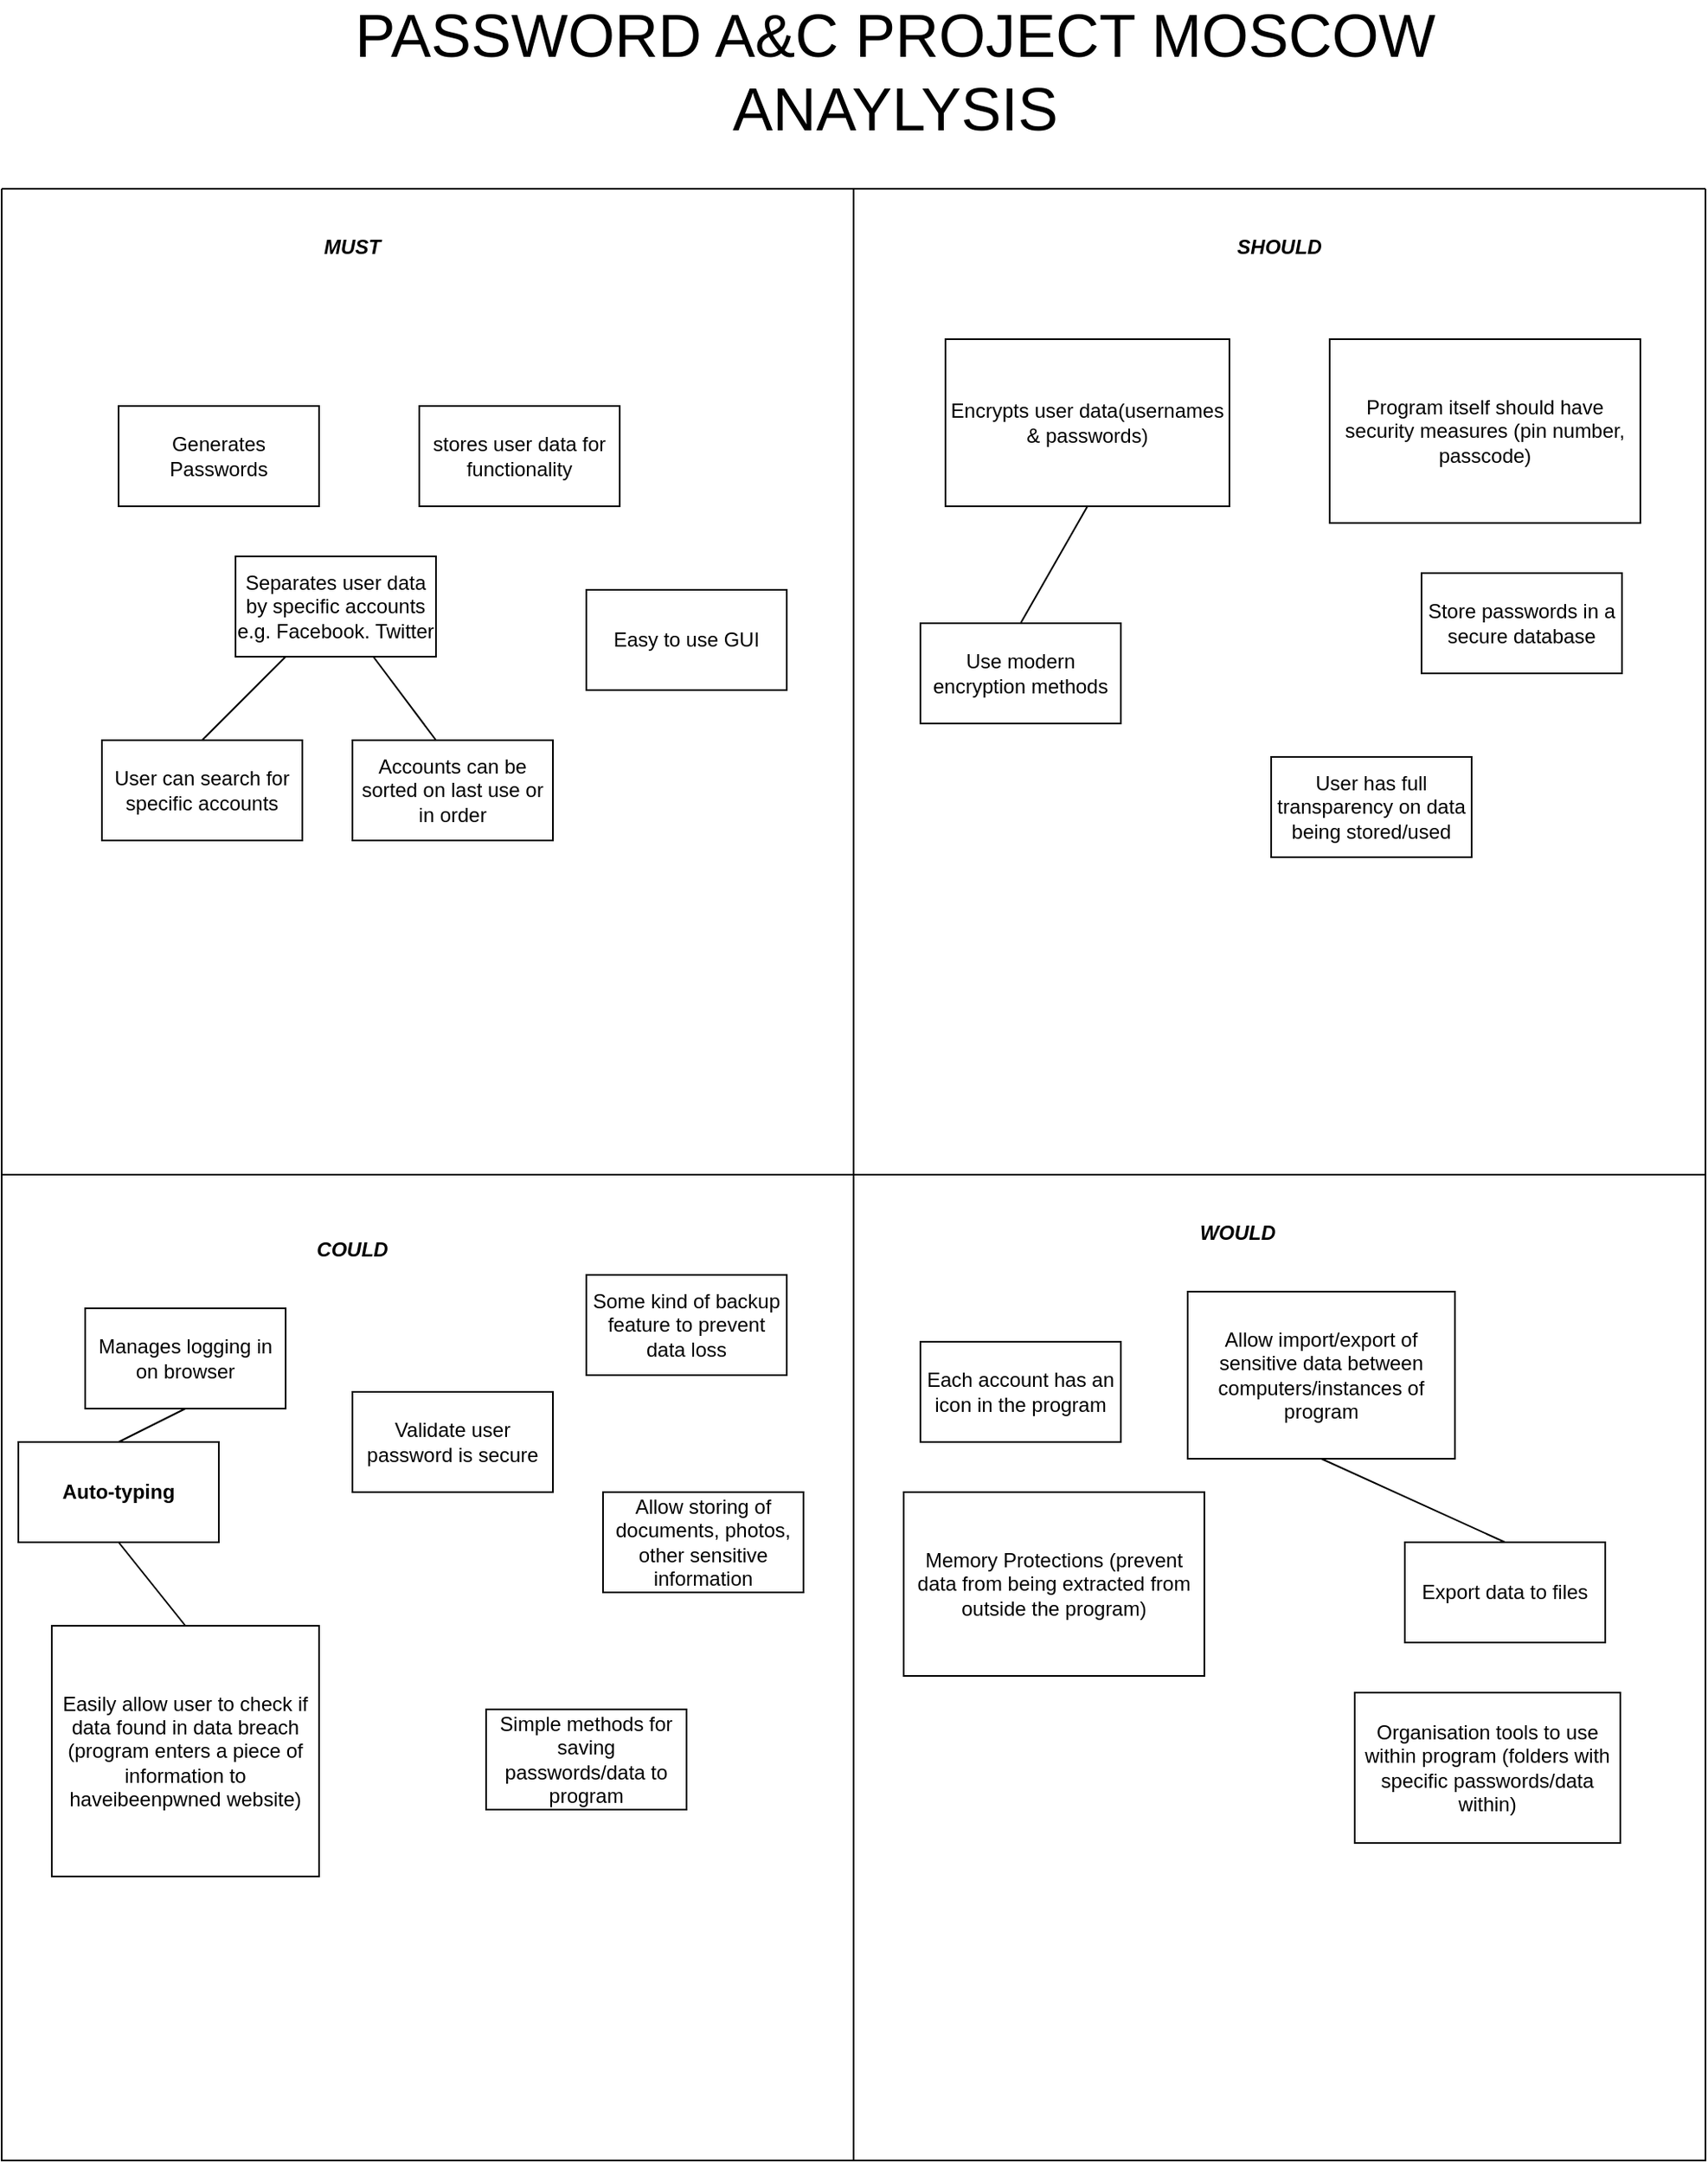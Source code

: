<mxfile version="15.5.9" type="device"><diagram id="iugqtLAeeuTpLH0peZm3" name="Page-1"><mxGraphModel dx="4013" dy="2816" grid="1" gridSize="10" guides="1" tooltips="1" connect="1" arrows="1" fold="1" page="1" pageScale="1" pageWidth="827" pageHeight="1169" math="0" shadow="0"><root><mxCell id="0"/><mxCell id="1" parent="0"/><mxCell id="uNhz1yApPwwfruc-Z9zB-2" value="" style="swimlane;startSize=0;" vertex="1" parent="1"><mxGeometry x="-190" y="60" width="510" height="590" as="geometry"/></mxCell><mxCell id="uNhz1yApPwwfruc-Z9zB-19" value="MUST" style="text;html=1;strokeColor=none;fillColor=none;align=center;verticalAlign=middle;whiteSpace=wrap;rounded=0;fontStyle=3" vertex="1" parent="uNhz1yApPwwfruc-Z9zB-2"><mxGeometry x="180" y="20" width="60" height="30" as="geometry"/></mxCell><mxCell id="uNhz1yApPwwfruc-Z9zB-8" value="Generates Passwords" style="rounded=0;whiteSpace=wrap;html=1;" vertex="1" parent="uNhz1yApPwwfruc-Z9zB-2"><mxGeometry x="70" y="130" width="120" height="60" as="geometry"/></mxCell><mxCell id="uNhz1yApPwwfruc-Z9zB-12" value="stores user data for functionality" style="rounded=0;whiteSpace=wrap;html=1;" vertex="1" parent="uNhz1yApPwwfruc-Z9zB-2"><mxGeometry x="250" y="130" width="120" height="60" as="geometry"/></mxCell><mxCell id="uNhz1yApPwwfruc-Z9zB-29" value="" style="group" vertex="1" connectable="0" parent="uNhz1yApPwwfruc-Z9zB-2"><mxGeometry x="60" y="220" width="270" height="170" as="geometry"/></mxCell><mxCell id="uNhz1yApPwwfruc-Z9zB-10" value="Separates user data by specific accounts e.g. Facebook. Twitter" style="rounded=0;whiteSpace=wrap;html=1;" vertex="1" parent="uNhz1yApPwwfruc-Z9zB-29"><mxGeometry x="80" width="120" height="60" as="geometry"/></mxCell><mxCell id="uNhz1yApPwwfruc-Z9zB-13" value="User can search for specific accounts" style="rounded=0;whiteSpace=wrap;html=1;" vertex="1" parent="uNhz1yApPwwfruc-Z9zB-29"><mxGeometry y="110" width="120" height="60" as="geometry"/></mxCell><mxCell id="uNhz1yApPwwfruc-Z9zB-14" value="Accounts can be sorted on last use or in order" style="rounded=0;whiteSpace=wrap;html=1;" vertex="1" parent="uNhz1yApPwwfruc-Z9zB-29"><mxGeometry x="150" y="110" width="120" height="60" as="geometry"/></mxCell><mxCell id="uNhz1yApPwwfruc-Z9zB-26" value="" style="endArrow=none;html=1;rounded=0;fontSize=12;" edge="1" parent="uNhz1yApPwwfruc-Z9zB-29"><mxGeometry width="50" height="50" relative="1" as="geometry"><mxPoint x="60" y="110" as="sourcePoint"/><mxPoint x="110" y="60" as="targetPoint"/></mxGeometry></mxCell><mxCell id="uNhz1yApPwwfruc-Z9zB-27" value="" style="endArrow=none;html=1;rounded=0;fontSize=12;" edge="1" parent="uNhz1yApPwwfruc-Z9zB-29" target="uNhz1yApPwwfruc-Z9zB-10"><mxGeometry width="50" height="50" relative="1" as="geometry"><mxPoint x="200" y="110" as="sourcePoint"/><mxPoint x="250" y="60" as="targetPoint"/></mxGeometry></mxCell><mxCell id="uNhz1yApPwwfruc-Z9zB-44" value="Easy to use GUI" style="rounded=0;whiteSpace=wrap;html=1;fontSize=12;" vertex="1" parent="uNhz1yApPwwfruc-Z9zB-2"><mxGeometry x="350" y="240" width="120" height="60" as="geometry"/></mxCell><mxCell id="uNhz1yApPwwfruc-Z9zB-3" value="" style="swimlane;startSize=0;" vertex="1" parent="1"><mxGeometry x="320" y="60" width="510" height="590" as="geometry"/></mxCell><mxCell id="uNhz1yApPwwfruc-Z9zB-16" value="&lt;span&gt;SHOULD&lt;/span&gt;" style="text;html=1;strokeColor=none;fillColor=none;align=center;verticalAlign=middle;whiteSpace=wrap;rounded=0;fontStyle=3" vertex="1" parent="uNhz1yApPwwfruc-Z9zB-3"><mxGeometry x="225" y="20" width="60" height="30" as="geometry"/></mxCell><mxCell id="uNhz1yApPwwfruc-Z9zB-9" value="Encrypts user data(usernames &amp;amp; passwords)" style="rounded=0;whiteSpace=wrap;html=1;" vertex="1" parent="uNhz1yApPwwfruc-Z9zB-3"><mxGeometry x="55" y="90" width="170" height="100" as="geometry"/></mxCell><mxCell id="uNhz1yApPwwfruc-Z9zB-28" value="Program itself should have security measures (pin number, passcode)" style="rounded=0;whiteSpace=wrap;html=1;fontSize=12;" vertex="1" parent="uNhz1yApPwwfruc-Z9zB-3"><mxGeometry x="285" y="90" width="186" height="110" as="geometry"/></mxCell><mxCell id="uNhz1yApPwwfruc-Z9zB-43" value="Store passwords in a secure database" style="rounded=0;whiteSpace=wrap;html=1;fontSize=12;" vertex="1" parent="uNhz1yApPwwfruc-Z9zB-3"><mxGeometry x="340" y="230" width="120" height="60" as="geometry"/></mxCell><mxCell id="uNhz1yApPwwfruc-Z9zB-45" value="User has full transparency on data being stored/used" style="rounded=0;whiteSpace=wrap;html=1;fontSize=12;" vertex="1" parent="uNhz1yApPwwfruc-Z9zB-3"><mxGeometry x="250" y="340" width="120" height="60" as="geometry"/></mxCell><mxCell id="uNhz1yApPwwfruc-Z9zB-53" value="Use modern encryption methods" style="rounded=0;whiteSpace=wrap;html=1;fontSize=12;" vertex="1" parent="uNhz1yApPwwfruc-Z9zB-3"><mxGeometry x="40" y="260" width="120" height="60" as="geometry"/></mxCell><mxCell id="uNhz1yApPwwfruc-Z9zB-54" value="" style="endArrow=none;html=1;rounded=0;fontSize=12;entryX=0.5;entryY=1;entryDx=0;entryDy=0;exitX=0.5;exitY=0;exitDx=0;exitDy=0;" edge="1" parent="uNhz1yApPwwfruc-Z9zB-3" source="uNhz1yApPwwfruc-Z9zB-53" target="uNhz1yApPwwfruc-Z9zB-9"><mxGeometry width="50" height="50" relative="1" as="geometry"><mxPoint x="360" y="500" as="sourcePoint"/><mxPoint x="410" y="450" as="targetPoint"/></mxGeometry></mxCell><mxCell id="uNhz1yApPwwfruc-Z9zB-6" value="" style="swimlane;startSize=0;" vertex="1" parent="1"><mxGeometry x="-190" y="650" width="510" height="590" as="geometry"/></mxCell><mxCell id="uNhz1yApPwwfruc-Z9zB-20" value="COULD" style="text;html=1;strokeColor=none;fillColor=none;align=center;verticalAlign=middle;whiteSpace=wrap;rounded=0;fontStyle=3" vertex="1" parent="uNhz1yApPwwfruc-Z9zB-6"><mxGeometry x="180" y="30" width="60" height="30" as="geometry"/></mxCell><mxCell id="uNhz1yApPwwfruc-Z9zB-23" value="Validate user password is secure" style="rounded=0;whiteSpace=wrap;html=1;fontSize=12;" vertex="1" parent="uNhz1yApPwwfruc-Z9zB-6"><mxGeometry x="210" y="130" width="120" height="60" as="geometry"/></mxCell><mxCell id="uNhz1yApPwwfruc-Z9zB-30" value="Allow storing of documents, photos, other sensitive information" style="rounded=0;whiteSpace=wrap;html=1;fontSize=12;" vertex="1" parent="uNhz1yApPwwfruc-Z9zB-6"><mxGeometry x="360" y="190" width="120" height="60" as="geometry"/></mxCell><mxCell id="uNhz1yApPwwfruc-Z9zB-31" value="Some kind of backup feature to prevent data loss" style="rounded=0;whiteSpace=wrap;html=1;fontSize=12;" vertex="1" parent="uNhz1yApPwwfruc-Z9zB-6"><mxGeometry x="350" y="60" width="120" height="60" as="geometry"/></mxCell><mxCell id="uNhz1yApPwwfruc-Z9zB-37" value="" style="group" vertex="1" connectable="0" parent="uNhz1yApPwwfruc-Z9zB-6"><mxGeometry x="10" y="80" width="180" height="340" as="geometry"/></mxCell><mxCell id="uNhz1yApPwwfruc-Z9zB-11" value="Manages logging in on browser" style="rounded=0;whiteSpace=wrap;html=1;" vertex="1" parent="uNhz1yApPwwfruc-Z9zB-37"><mxGeometry x="40" width="120" height="60" as="geometry"/></mxCell><mxCell id="uNhz1yApPwwfruc-Z9zB-33" value="&lt;b&gt;Auto-typing&lt;/b&gt;" style="rounded=0;whiteSpace=wrap;html=1;fontSize=12;" vertex="1" parent="uNhz1yApPwwfruc-Z9zB-37"><mxGeometry y="80" width="120" height="60" as="geometry"/></mxCell><mxCell id="uNhz1yApPwwfruc-Z9zB-34" value="" style="endArrow=none;html=1;rounded=0;fontSize=12;exitX=0.5;exitY=0;exitDx=0;exitDy=0;entryX=0.5;entryY=1;entryDx=0;entryDy=0;" edge="1" parent="uNhz1yApPwwfruc-Z9zB-37" source="uNhz1yApPwwfruc-Z9zB-33" target="uNhz1yApPwwfruc-Z9zB-11"><mxGeometry width="50" height="50" relative="1" as="geometry"><mxPoint x="20" y="110" as="sourcePoint"/><mxPoint x="60" y="60" as="targetPoint"/></mxGeometry></mxCell><mxCell id="uNhz1yApPwwfruc-Z9zB-25" value="Easily allow user to check if data found in data breach (program enters a piece of information to haveibeenpwned website)" style="rounded=0;whiteSpace=wrap;html=1;fontSize=12;" vertex="1" parent="uNhz1yApPwwfruc-Z9zB-37"><mxGeometry x="20" y="190" width="160" height="150" as="geometry"/></mxCell><mxCell id="uNhz1yApPwwfruc-Z9zB-35" value="" style="endArrow=none;html=1;rounded=0;fontSize=12;exitX=0.5;exitY=0;exitDx=0;exitDy=0;entryX=0.5;entryY=1;entryDx=0;entryDy=0;" edge="1" parent="uNhz1yApPwwfruc-Z9zB-37" source="uNhz1yApPwwfruc-Z9zB-25" target="uNhz1yApPwwfruc-Z9zB-33"><mxGeometry width="50" height="50" relative="1" as="geometry"><mxPoint x="100" y="190" as="sourcePoint"/><mxPoint x="150" y="140" as="targetPoint"/></mxGeometry></mxCell><mxCell id="uNhz1yApPwwfruc-Z9zB-50" value="Simple methods for saving passwords/data to program" style="rounded=0;whiteSpace=wrap;html=1;fontSize=12;" vertex="1" parent="uNhz1yApPwwfruc-Z9zB-6"><mxGeometry x="290" y="320" width="120" height="60" as="geometry"/></mxCell><mxCell id="uNhz1yApPwwfruc-Z9zB-7" value="" style="swimlane;startSize=0;" vertex="1" parent="1"><mxGeometry x="320" y="650" width="510" height="590" as="geometry"/></mxCell><mxCell id="uNhz1yApPwwfruc-Z9zB-21" value="WOULD" style="text;html=1;strokeColor=none;fillColor=none;align=center;verticalAlign=middle;whiteSpace=wrap;rounded=0;fontStyle=3" vertex="1" parent="uNhz1yApPwwfruc-Z9zB-7"><mxGeometry x="200" y="20" width="60" height="30" as="geometry"/></mxCell><mxCell id="uNhz1yApPwwfruc-Z9zB-24" value="Each account has an icon in the program" style="rounded=0;whiteSpace=wrap;html=1;fontSize=12;" vertex="1" parent="uNhz1yApPwwfruc-Z9zB-7"><mxGeometry x="40" y="100" width="120" height="60" as="geometry"/></mxCell><mxCell id="uNhz1yApPwwfruc-Z9zB-36" value="Memory Protections (prevent data from being extracted from outside the program)" style="rounded=0;whiteSpace=wrap;html=1;fontSize=12;" vertex="1" parent="uNhz1yApPwwfruc-Z9zB-7"><mxGeometry x="30" y="190" width="180" height="110" as="geometry"/></mxCell><mxCell id="uNhz1yApPwwfruc-Z9zB-42" value="" style="group" vertex="1" connectable="0" parent="uNhz1yApPwwfruc-Z9zB-7"><mxGeometry x="200" y="70" width="250" height="210" as="geometry"/></mxCell><mxCell id="uNhz1yApPwwfruc-Z9zB-32" value="Allow import/export of sensitive data between computers/instances of program" style="rounded=0;whiteSpace=wrap;html=1;fontSize=12;" vertex="1" parent="uNhz1yApPwwfruc-Z9zB-42"><mxGeometry width="160" height="100" as="geometry"/></mxCell><mxCell id="uNhz1yApPwwfruc-Z9zB-40" value="Export data to files" style="rounded=0;whiteSpace=wrap;html=1;fontSize=12;" vertex="1" parent="uNhz1yApPwwfruc-Z9zB-42"><mxGeometry x="130" y="150" width="120" height="60" as="geometry"/></mxCell><mxCell id="uNhz1yApPwwfruc-Z9zB-41" value="" style="endArrow=none;html=1;rounded=0;fontSize=12;entryX=0.5;entryY=1;entryDx=0;entryDy=0;exitX=0.5;exitY=0;exitDx=0;exitDy=0;" edge="1" parent="uNhz1yApPwwfruc-Z9zB-42" source="uNhz1yApPwwfruc-Z9zB-40" target="uNhz1yApPwwfruc-Z9zB-32"><mxGeometry width="50" height="50" relative="1" as="geometry"><mxPoint x="800" y="-140" as="sourcePoint"/><mxPoint x="850" y="-190" as="targetPoint"/></mxGeometry></mxCell><mxCell id="uNhz1yApPwwfruc-Z9zB-51" value="Organisation tools to use within program (folders with specific passwords/data within)" style="rounded=0;whiteSpace=wrap;html=1;fontSize=12;" vertex="1" parent="uNhz1yApPwwfruc-Z9zB-7"><mxGeometry x="300" y="310" width="159" height="90" as="geometry"/></mxCell><mxCell id="uNhz1yApPwwfruc-Z9zB-46" value="&lt;font style=&quot;font-size: 36px&quot;&gt;PASSWORD A&amp;amp;C PROJECT MOSCOW ANAYLYSIS&lt;/font&gt;" style="text;html=1;strokeColor=none;fillColor=none;align=center;verticalAlign=middle;whiteSpace=wrap;rounded=0;fontSize=12;" vertex="1" parent="1"><mxGeometry y="-40" width="690" height="60" as="geometry"/></mxCell></root></mxGraphModel></diagram></mxfile>